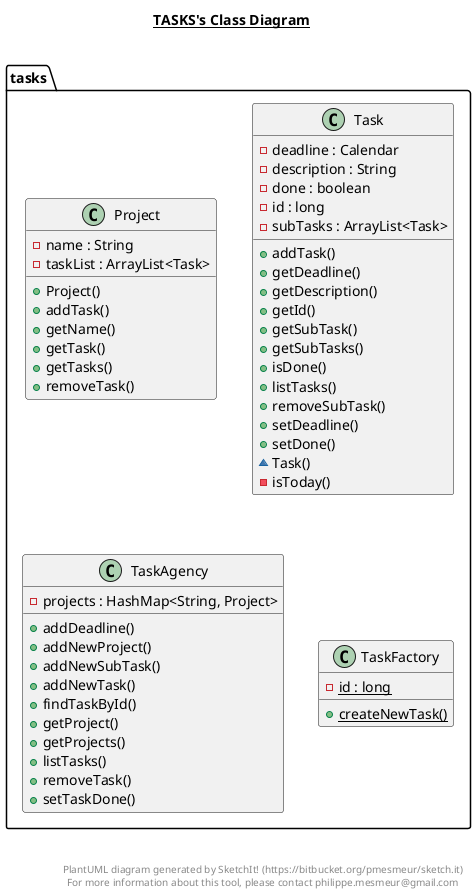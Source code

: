 @startuml

title __TASKS's Class Diagram__\n


      class tasks.Project {
          - name : String
          - taskList : ArrayList<Task>
          + Project()
          + addTask()
          + getName()
          + getTask()
          + getTasks()
          + removeTask()
      }

      class tasks.Task {
          - deadline : Calendar
          - description : String
          - done : boolean
          - id : long
          - subTasks : ArrayList<Task>
          + addTask()
          + getDeadline()
          + getDescription()
          + getId()
          + getSubTask()
          + getSubTasks()
          + isDone()
          + listTasks()
          + removeSubTask()
          + setDeadline()
          + setDone()
          ~ Task()
          - isToday()
      }

      class tasks.TaskAgency {
          - projects : HashMap<String, Project>
          + addDeadline()
          + addNewProject()
          + addNewSubTask()
          + addNewTask()
          + findTaskById()
          + getProject()
          + getProjects()
          + listTasks()
          + removeTask()
          + setTaskDone()
      }

      class tasks.TaskFactory {
          {static} - id : long
          {static} + createNewTask()
}
  



right footer


PlantUML diagram generated by SketchIt! (https://bitbucket.org/pmesmeur/sketch.it)
For more information about this tool, please contact philippe.mesmeur@gmail.com
endfooter

@enduml
